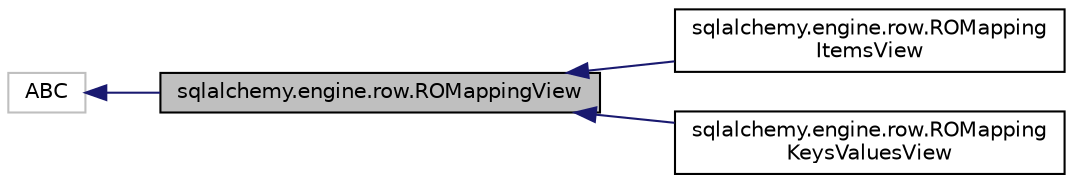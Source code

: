 digraph "sqlalchemy.engine.row.ROMappingView"
{
 // LATEX_PDF_SIZE
  edge [fontname="Helvetica",fontsize="10",labelfontname="Helvetica",labelfontsize="10"];
  node [fontname="Helvetica",fontsize="10",shape=record];
  rankdir="LR";
  Node1 [label="sqlalchemy.engine.row.ROMappingView",height=0.2,width=0.4,color="black", fillcolor="grey75", style="filled", fontcolor="black",tooltip=" "];
  Node2 -> Node1 [dir="back",color="midnightblue",fontsize="10",style="solid",fontname="Helvetica"];
  Node2 [label="ABC",height=0.2,width=0.4,color="grey75", fillcolor="white", style="filled",tooltip=" "];
  Node1 -> Node3 [dir="back",color="midnightblue",fontsize="10",style="solid",fontname="Helvetica"];
  Node3 [label="sqlalchemy.engine.row.ROMapping\lItemsView",height=0.2,width=0.4,color="black", fillcolor="white", style="filled",URL="$classsqlalchemy_1_1engine_1_1row_1_1ROMappingItemsView.html",tooltip=" "];
  Node1 -> Node4 [dir="back",color="midnightblue",fontsize="10",style="solid",fontname="Helvetica"];
  Node4 [label="sqlalchemy.engine.row.ROMapping\lKeysValuesView",height=0.2,width=0.4,color="black", fillcolor="white", style="filled",URL="$classsqlalchemy_1_1engine_1_1row_1_1ROMappingKeysValuesView.html",tooltip=" "];
}
